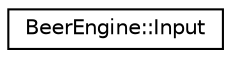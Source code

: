 digraph "Graphical Class Hierarchy"
{
  edge [fontname="Helvetica",fontsize="10",labelfontname="Helvetica",labelfontsize="10"];
  node [fontname="Helvetica",fontsize="10",shape=record];
  rankdir="LR";
  Node0 [label="BeerEngine::Input",height=0.2,width=0.4,color="black", fillcolor="white", style="filled",URL="$class_beer_engine_1_1_input.html"];
}
